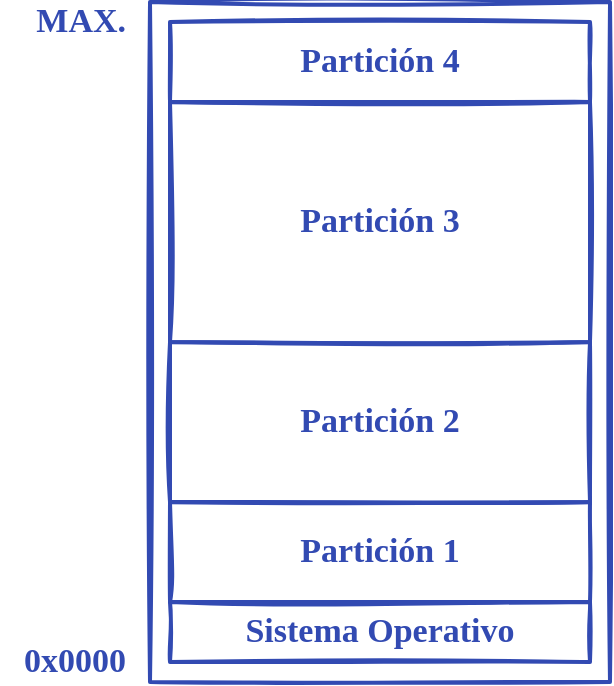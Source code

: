 <mxfile version="15.2.5" type="google"><diagram id="akEowiJKr_ScigKzrRVM" name="Page-1"><mxGraphModel dx="164" dy="1088" grid="1" gridSize="10" guides="1" tooltips="1" connect="1" arrows="1" fold="1" page="1" pageScale="1" pageWidth="689" pageHeight="517" math="0" shadow="0"><root><mxCell id="0"/><mxCell id="1" parent="0"/><mxCell id="x2d5_n1oX765ovMaB82s-9" value="" style="rounded=0;shadow=0;sketch=1;strokeWidth=2;fillColor=none;fontFamily=Ink Free;fontSize=17;spacing=20;strokeColor=#324AB2;fontColor=#324AB2;spacingBottom=5;fontStyle=1" parent="1" vertex="1"><mxGeometry x="956" y="40" width="230" height="340" as="geometry"/></mxCell><mxCell id="x2d5_n1oX765ovMaB82s-6" value="Sistema Operativo" style="rounded=0;shadow=0;sketch=1;strokeWidth=2;fillColor=none;fontFamily=Ink Free;fontSize=17;spacing=20;strokeColor=#324AB2;fontColor=#324AB2;spacingBottom=5;fontStyle=1" parent="1" vertex="1"><mxGeometry x="966" y="340" width="210" height="30" as="geometry"/></mxCell><mxCell id="x2d5_n1oX765ovMaB82s-7" value="Partición 1" style="rounded=0;shadow=0;sketch=1;strokeWidth=2;fillColor=none;fontFamily=Ink Free;fontSize=17;spacing=20;strokeColor=#324AB2;fontColor=#324AB2;spacingBottom=5;fontStyle=1" parent="1" vertex="1"><mxGeometry x="966" y="290" width="210" height="50" as="geometry"/></mxCell><mxCell id="x2d5_n1oX765ovMaB82s-10" value="Partición 2" style="rounded=0;shadow=0;sketch=1;strokeWidth=2;fillColor=none;fontFamily=Ink Free;fontSize=17;spacing=20;strokeColor=#324AB2;fontColor=#324AB2;spacingBottom=5;fontStyle=1" parent="1" vertex="1"><mxGeometry x="966" y="210" width="210" height="80" as="geometry"/></mxCell><mxCell id="x2d5_n1oX765ovMaB82s-11" value="Partición 3" style="rounded=0;shadow=0;sketch=1;strokeWidth=2;fillColor=none;fontFamily=Ink Free;fontSize=17;spacing=20;strokeColor=#324AB2;fontColor=#324AB2;spacingBottom=5;fontStyle=1" parent="1" vertex="1"><mxGeometry x="966" y="90" width="210" height="120" as="geometry"/></mxCell><mxCell id="x2d5_n1oX765ovMaB82s-12" value="Partición 4" style="rounded=0;shadow=0;sketch=1;strokeWidth=2;fillColor=none;fontFamily=Ink Free;fontSize=17;spacing=20;strokeColor=#324AB2;fontColor=#324AB2;spacingBottom=5;fontStyle=1" parent="1" vertex="1"><mxGeometry x="966" y="50" width="210" height="40" as="geometry"/></mxCell><mxCell id="x2d5_n1oX765ovMaB82s-51" value="0x0000" style="text;strokeColor=none;fillColor=none;align=right;verticalAlign=middle;rounded=0;shadow=0;sketch=1;fontFamily=Ink Free;fontSize=17;fontStyle=1;spacingRight=10;fontColor=#324AB2;spacingBottom=5;" parent="1" vertex="1"><mxGeometry x="881" y="360" width="75" height="20" as="geometry"/></mxCell><mxCell id="x2d5_n1oX765ovMaB82s-52" value="MAX." style="text;strokeColor=none;fillColor=none;align=right;verticalAlign=middle;rounded=0;shadow=0;sketch=1;fontFamily=Ink Free;fontSize=17;fontStyle=1;spacingRight=10;fontColor=#324AB2;spacingBottom=5;" parent="1" vertex="1"><mxGeometry x="881" y="40" width="75" height="20" as="geometry"/></mxCell></root></mxGraphModel></diagram></mxfile>